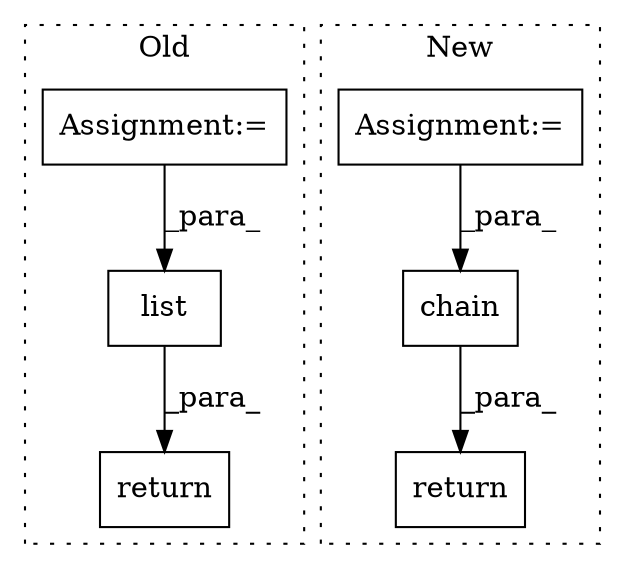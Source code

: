 digraph G {
subgraph cluster0 {
1 [label="return" a="41" s="6016" l="7" shape="box"];
5 [label="Assignment:=" a="7" s="5936" l="1" shape="box"];
6 [label="list" a="32" s="6023,6063" l="5,1" shape="box"];
label = "Old";
style="dotted";
}
subgraph cluster1 {
2 [label="chain" a="32" s="5436,5680" l="6,-3" shape="box"];
3 [label="return" a="41" s="5414" l="7" shape="box"];
4 [label="Assignment:=" a="7" s="5630" l="44" shape="box"];
label = "New";
style="dotted";
}
2 -> 3 [label="_para_"];
4 -> 2 [label="_para_"];
5 -> 6 [label="_para_"];
6 -> 1 [label="_para_"];
}